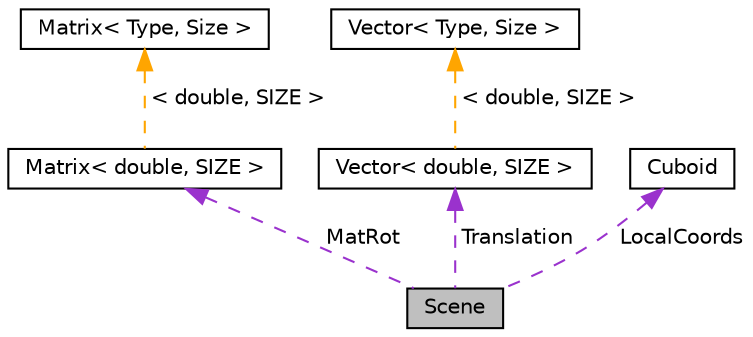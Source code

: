 digraph "Scene"
{
 // LATEX_PDF_SIZE
  edge [fontname="Helvetica",fontsize="10",labelfontname="Helvetica",labelfontsize="10"];
  node [fontname="Helvetica",fontsize="10",shape=record];
  Node1 [label="Scene",height=0.2,width=0.4,color="black", fillcolor="grey75", style="filled", fontcolor="black",tooltip="Modeluje pojęcie sceny (danych potrzebnych do opisu globalnych współrzędnych prostopadłościanu na pod..."];
  Node2 -> Node1 [dir="back",color="darkorchid3",fontsize="10",style="dashed",label=" MatRot" ,fontname="Helvetica"];
  Node2 [label="Matrix\< double, SIZE \>",height=0.2,width=0.4,color="black", fillcolor="white", style="filled",URL="$class_matrix.html",tooltip=" "];
  Node3 -> Node2 [dir="back",color="orange",fontsize="10",style="dashed",label=" \< double, SIZE \>" ,fontname="Helvetica"];
  Node3 [label="Matrix\< Type, Size \>",height=0.2,width=0.4,color="black", fillcolor="white", style="filled",URL="$class_matrix.html",tooltip="Modeluje pojęcie macierzy kwadratowej o dowolnym rozmiarze i typie danych, które ona zawiera."];
  Node4 -> Node1 [dir="back",color="darkorchid3",fontsize="10",style="dashed",label=" Translation" ,fontname="Helvetica"];
  Node4 [label="Vector\< double, SIZE \>",height=0.2,width=0.4,color="black", fillcolor="white", style="filled",URL="$class_vector.html",tooltip=" "];
  Node5 -> Node4 [dir="back",color="orange",fontsize="10",style="dashed",label=" \< double, SIZE \>" ,fontname="Helvetica"];
  Node5 [label="Vector\< Type, Size \>",height=0.2,width=0.4,color="black", fillcolor="white", style="filled",URL="$class_vector.html",tooltip="Modeluje pojęcie wektora o dowolnym rozmiarze i typie danych, które on zawiera."];
  Node6 -> Node1 [dir="back",color="darkorchid3",fontsize="10",style="dashed",label=" LocalCoords" ,fontname="Helvetica"];
  Node6 [label="Cuboid",height=0.2,width=0.4,color="black", fillcolor="white", style="filled",URL="$class_cuboid.html",tooltip="Modeluje pojęcie prostopadłościanu."];
}
